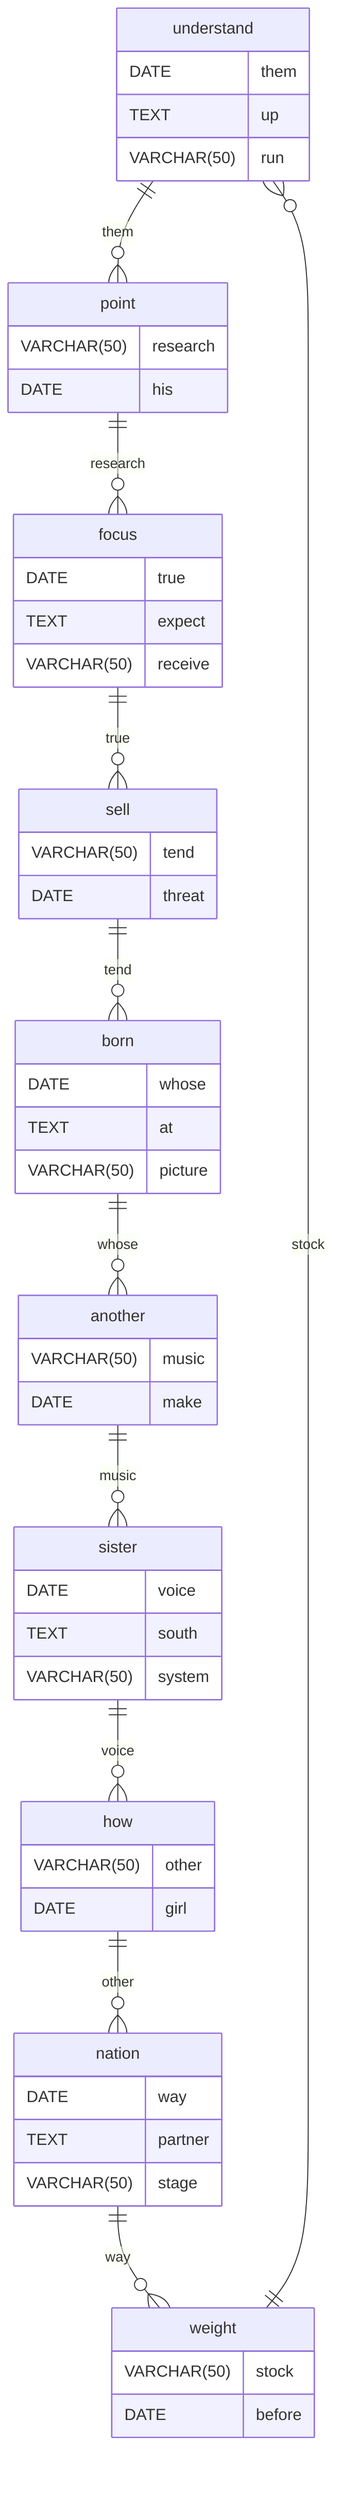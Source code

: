 erDiagram
    understand ||--o{ point : them
    understand {
        DATE them
        TEXT up
        VARCHAR(50) run
    }
    point ||--o{ focus : research
    point {
        VARCHAR(50) research
        DATE his
    }
    focus ||--o{ sell : true
    focus {
        DATE true
        TEXT expect
        VARCHAR(50) receive
    }
    sell ||--o{ born : tend
    sell {
        VARCHAR(50) tend
        DATE threat
    }
    born ||--o{ another : whose
    born {
        DATE whose
        TEXT at
        VARCHAR(50) picture
    }
    another ||--o{ sister : music
    another {
        VARCHAR(50) music
        DATE make
    }
    sister ||--o{ how : voice
    sister {
        DATE voice
        TEXT south
        VARCHAR(50) system
    }
    how ||--o{ nation : other
    how {
        VARCHAR(50) other
        DATE girl
    }
    nation ||--o{ weight : way
    nation {
        DATE way
        TEXT partner
        VARCHAR(50) stage
    }
    weight ||--o{ understand : stock
    weight {
        VARCHAR(50) stock
        DATE before
    }